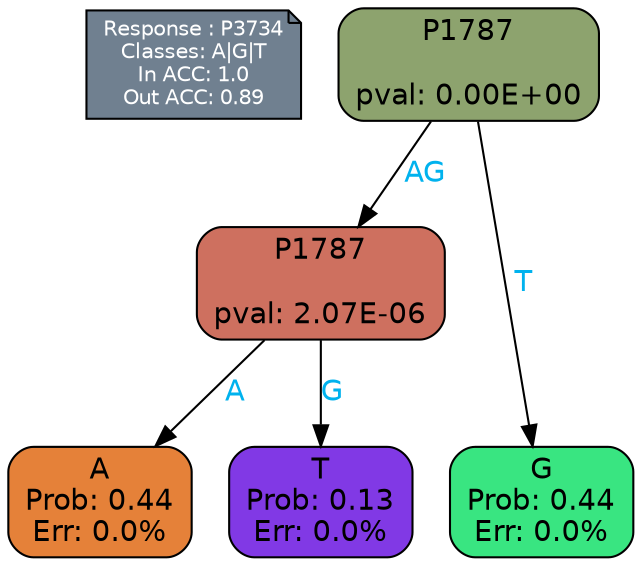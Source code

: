 digraph Tree {
node [shape=box, style="filled, rounded", color="black", fontname=helvetica] ;
graph [ranksep=equally, splines=polylines, bgcolor=transparent, dpi=600] ;
edge [fontname=helvetica] ;
LEGEND [label="Response : P3734
Classes: A|G|T
In ACC: 1.0
Out ACC: 0.89
",shape=note,align=left,style=filled,fillcolor="slategray",fontcolor="white",fontsize=10];1 [label="P1787

pval: 0.00E+00", fillcolor="#8da36e"] ;
2 [label="P1787

pval: 2.07E-06", fillcolor="#ce705f"] ;
3 [label="A
Prob: 0.44
Err: 0.0%", fillcolor="#e58139"] ;
4 [label="T
Prob: 0.13
Err: 0.0%", fillcolor="#8139e5"] ;
5 [label="G
Prob: 0.44
Err: 0.0%", fillcolor="#39e581"] ;
1 -> 2 [label="AG",fontcolor=deepskyblue2] ;
1 -> 5 [label="T",fontcolor=deepskyblue2] ;
2 -> 3 [label="A",fontcolor=deepskyblue2] ;
2 -> 4 [label="G",fontcolor=deepskyblue2] ;
{rank = same; 3;4;5;}{rank = same; LEGEND;1;}}